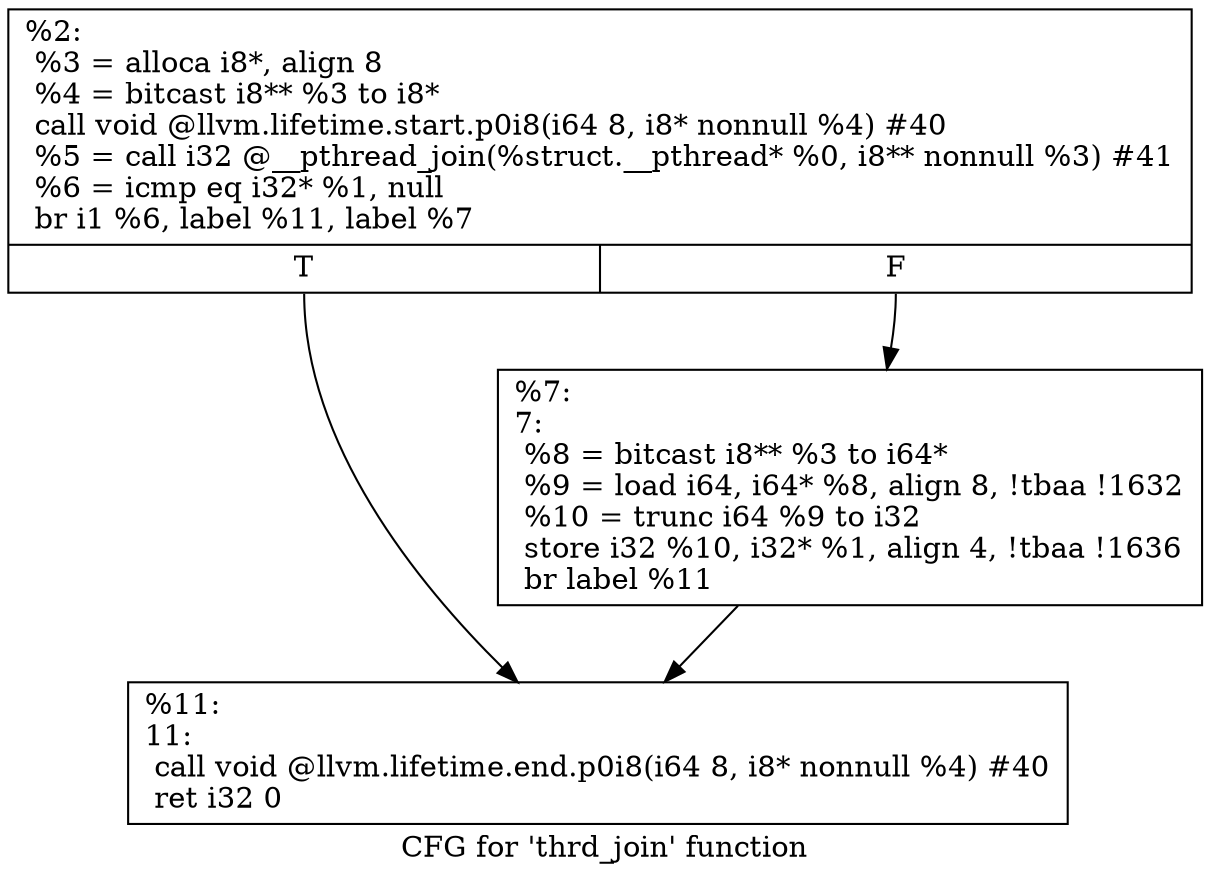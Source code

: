 digraph "CFG for 'thrd_join' function" {
	label="CFG for 'thrd_join' function";

	Node0x1cfc9d0 [shape=record,label="{%2:\l  %3 = alloca i8*, align 8\l  %4 = bitcast i8** %3 to i8*\l  call void @llvm.lifetime.start.p0i8(i64 8, i8* nonnull %4) #40\l  %5 = call i32 @__pthread_join(%struct.__pthread* %0, i8** nonnull %3) #41\l  %6 = icmp eq i32* %1, null\l  br i1 %6, label %11, label %7\l|{<s0>T|<s1>F}}"];
	Node0x1cfc9d0:s0 -> Node0x1cfd020;
	Node0x1cfc9d0:s1 -> Node0x1cfcfd0;
	Node0x1cfcfd0 [shape=record,label="{%7:\l7:                                                \l  %8 = bitcast i8** %3 to i64*\l  %9 = load i64, i64* %8, align 8, !tbaa !1632\l  %10 = trunc i64 %9 to i32\l  store i32 %10, i32* %1, align 4, !tbaa !1636\l  br label %11\l}"];
	Node0x1cfcfd0 -> Node0x1cfd020;
	Node0x1cfd020 [shape=record,label="{%11:\l11:                                               \l  call void @llvm.lifetime.end.p0i8(i64 8, i8* nonnull %4) #40\l  ret i32 0\l}"];
}
